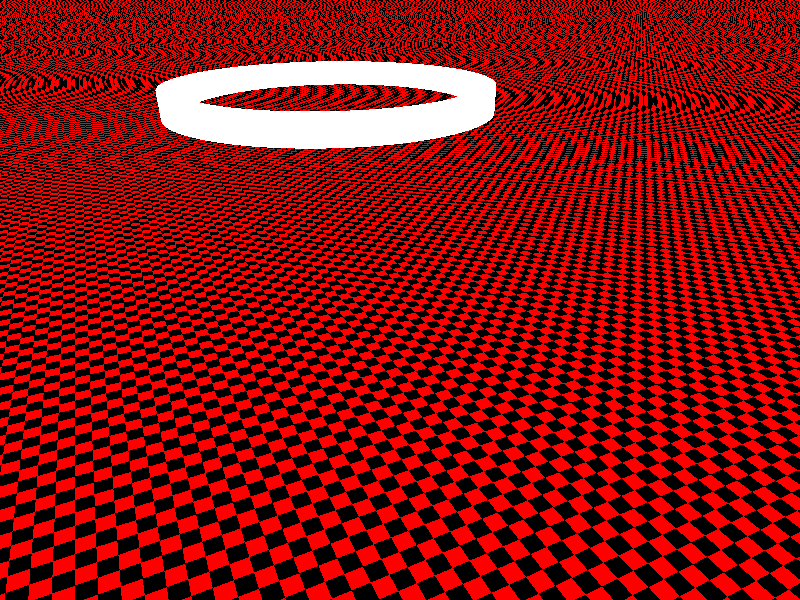 //three dimensional field generator
#include "colors.inc"
#include "shapes.inc"

#declare Pi = 22 / 7;

#declare Ring = difference {
  cylinder {
	<0, 0.5, 0>,
	<0, -0.5, 0>, Pi
  }
  cylinder {
	<0, 0.51, 0>,
	<0, -0.51, 0>, (Pi - 0.05)
  }
}

#declare TrplFieldGen = union {
  object {
	Ring
	scale <0.95, 0.95, 0.95>
	rotate <0, 0.5, 0.5>
  }

  object {
	Ring
	scale <0.9, 0.9, 0.9>
	rotate <0, 0.25, 0.25>
  }

  object {
	Ring
  }

}

//starting the test scene

light_source {
  <10, 5, -10>
  color White 
}

light_source {
  <-2, 7, -5>
  color Yellow
}

camera {
  location <-20, 25, -50>
  look_at <0, 0, -8>
}

sky_sphere {
  pigment { color LightBlue }
}

plane {
  <0, 1, 0>, -1
  pigment { checker color Black color Red }
}

object {
  TrplFieldGen
  scale <5, 2.5, 5>
  translate <0, 15, 7.5>
  pigment { color White }
}


